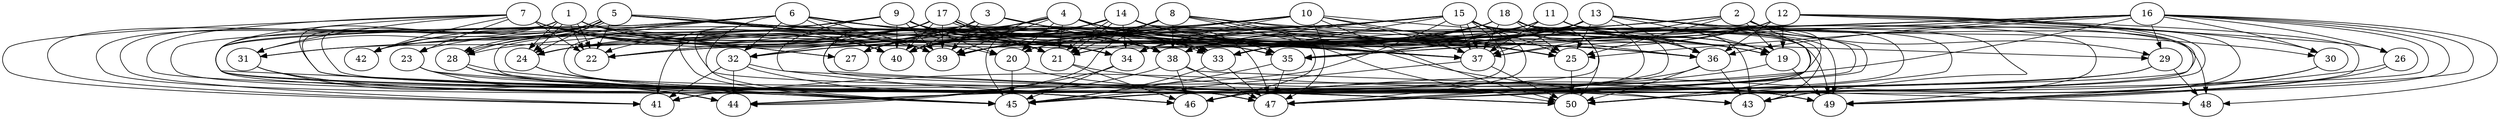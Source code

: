 // DAG automatically generated by daggen at Fri Aug  4 16:35:14 2017
// ./daggen --dot -n 50 --fat 0.8 --regular 0.8 --density 0.8 --jump 2 
digraph G {
  1 [size="29348", alpha="0.14"]
  1 -> 22 [size ="34"]
  1 -> 22 [size ="34"]
  1 -> 24 [size ="34"]
  1 -> 24 [size ="34"]
  1 -> 25 [size ="34"]
  1 -> 27 [size ="34"]
  1 -> 33 [size ="34"]
  1 -> 34 [size ="34"]
  1 -> 39 [size ="34"]
  1 -> 40 [size ="34"]
  1 -> 41 [size ="34"]
  1 -> 42 [size ="34"]
  1 -> 45 [size ="34"]
  1 -> 46 [size ="34"]
  1 -> 50 [size ="34"]
  2 [size="9854", alpha="0.02"]
  2 -> 19 [size ="411"]
  2 -> 25 [size ="411"]
  2 -> 29 [size ="411"]
  2 -> 33 [size ="411"]
  2 -> 37 [size ="411"]
  2 -> 38 [size ="411"]
  2 -> 39 [size ="411"]
  2 -> 41 [size ="411"]
  2 -> 43 [size ="411"]
  2 -> 45 [size ="411"]
  2 -> 50 [size ="411"]
  3 [size="782758", alpha="0.15"]
  3 -> 22 [size ="679"]
  3 -> 32 [size ="679"]
  3 -> 33 [size ="679"]
  3 -> 35 [size ="679"]
  3 -> 37 [size ="679"]
  3 -> 38 [size ="679"]
  3 -> 39 [size ="679"]
  3 -> 40 [size ="679"]
  3 -> 45 [size ="679"]
  3 -> 50 [size ="679"]
  4 [size="134218", alpha="0.16"]
  4 -> 19 [size ="210"]
  4 -> 20 [size ="210"]
  4 -> 21 [size ="210"]
  4 -> 27 [size ="210"]
  4 -> 28 [size ="210"]
  4 -> 33 [size ="210"]
  4 -> 35 [size ="210"]
  4 -> 36 [size ="210"]
  4 -> 37 [size ="210"]
  4 -> 38 [size ="210"]
  4 -> 39 [size ="210"]
  4 -> 40 [size ="210"]
  4 -> 45 [size ="210"]
  4 -> 47 [size ="210"]
  5 [size="368293", alpha="0.07"]
  5 -> 20 [size ="411"]
  5 -> 22 [size ="411"]
  5 -> 24 [size ="411"]
  5 -> 28 [size ="411"]
  5 -> 28 [size ="411"]
  5 -> 31 [size ="411"]
  5 -> 34 [size ="411"]
  5 -> 35 [size ="411"]
  5 -> 36 [size ="411"]
  5 -> 38 [size ="411"]
  5 -> 39 [size ="411"]
  5 -> 40 [size ="411"]
  5 -> 41 [size ="411"]
  5 -> 42 [size ="411"]
  5 -> 47 [size ="411"]
  5 -> 49 [size ="411"]
  6 [size="18708", alpha="0.05"]
  6 -> 21 [size ="537"]
  6 -> 28 [size ="537"]
  6 -> 32 [size ="537"]
  6 -> 33 [size ="537"]
  6 -> 35 [size ="537"]
  6 -> 36 [size ="537"]
  6 -> 38 [size ="537"]
  6 -> 39 [size ="537"]
  6 -> 40 [size ="537"]
  6 -> 44 [size ="537"]
  6 -> 45 [size ="537"]
  6 -> 46 [size ="537"]
  6 -> 47 [size ="537"]
  6 -> 49 [size ="537"]
  7 [size="782758", alpha="0.04"]
  7 -> 21 [size ="679"]
  7 -> 22 [size ="679"]
  7 -> 23 [size ="679"]
  7 -> 27 [size ="679"]
  7 -> 31 [size ="679"]
  7 -> 34 [size ="679"]
  7 -> 38 [size ="679"]
  7 -> 39 [size ="679"]
  7 -> 40 [size ="679"]
  7 -> 41 [size ="679"]
  7 -> 42 [size ="679"]
  7 -> 47 [size ="679"]
  7 -> 50 [size ="679"]
  8 [size="68719", alpha="0.12"]
  8 -> 19 [size ="134"]
  8 -> 21 [size ="134"]
  8 -> 27 [size ="134"]
  8 -> 37 [size ="134"]
  8 -> 38 [size ="134"]
  8 -> 39 [size ="134"]
  8 -> 40 [size ="134"]
  8 -> 43 [size ="134"]
  8 -> 44 [size ="134"]
  8 -> 46 [size ="134"]
  8 -> 50 [size ="134"]
  9 [size="549756", alpha="0.03"]
  9 -> 20 [size ="537"]
  9 -> 21 [size ="537"]
  9 -> 22 [size ="537"]
  9 -> 24 [size ="537"]
  9 -> 34 [size ="537"]
  9 -> 35 [size ="537"]
  9 -> 37 [size ="537"]
  9 -> 39 [size ="537"]
  9 -> 40 [size ="537"]
  9 -> 44 [size ="537"]
  9 -> 50 [size ="537"]
  10 [size="7183", alpha="0.10"]
  10 -> 19 [size ="210"]
  10 -> 20 [size ="210"]
  10 -> 25 [size ="210"]
  10 -> 34 [size ="210"]
  10 -> 37 [size ="210"]
  10 -> 39 [size ="210"]
  10 -> 40 [size ="210"]
  10 -> 42 [size ="210"]
  10 -> 47 [size ="210"]
  10 -> 50 [size ="210"]
  11 [size="6136", alpha="0.06"]
  11 -> 19 [size ="537"]
  11 -> 20 [size ="537"]
  11 -> 21 [size ="537"]
  11 -> 34 [size ="537"]
  11 -> 35 [size ="537"]
  11 -> 36 [size ="537"]
  11 -> 37 [size ="537"]
  11 -> 38 [size ="537"]
  11 -> 39 [size ="537"]
  11 -> 43 [size ="537"]
  11 -> 46 [size ="537"]
  11 -> 47 [size ="537"]
  11 -> 50 [size ="537"]
  12 [size="3209", alpha="0.08"]
  12 -> 19 [size ="302"]
  12 -> 24 [size ="302"]
  12 -> 26 [size ="302"]
  12 -> 30 [size ="302"]
  12 -> 34 [size ="302"]
  12 -> 35 [size ="302"]
  12 -> 36 [size ="302"]
  12 -> 37 [size ="302"]
  12 -> 40 [size ="302"]
  12 -> 46 [size ="302"]
  12 -> 49 [size ="302"]
  12 -> 50 [size ="302"]
  13 [size="1021", alpha="0.17"]
  13 -> 19 [size ="34"]
  13 -> 21 [size ="34"]
  13 -> 22 [size ="34"]
  13 -> 25 [size ="34"]
  13 -> 30 [size ="34"]
  13 -> 33 [size ="34"]
  13 -> 34 [size ="34"]
  13 -> 35 [size ="34"]
  13 -> 36 [size ="34"]
  13 -> 37 [size ="34"]
  13 -> 39 [size ="34"]
  13 -> 45 [size ="34"]
  13 -> 47 [size ="34"]
  13 -> 48 [size ="34"]
  13 -> 49 [size ="34"]
  14 [size="1011", alpha="0.07"]
  14 -> 21 [size ="75"]
  14 -> 21 [size ="75"]
  14 -> 24 [size ="75"]
  14 -> 25 [size ="75"]
  14 -> 29 [size ="75"]
  14 -> 32 [size ="75"]
  14 -> 34 [size ="75"]
  14 -> 35 [size ="75"]
  14 -> 36 [size ="75"]
  14 -> 37 [size ="75"]
  14 -> 39 [size ="75"]
  14 -> 40 [size ="75"]
  15 [size="68719", alpha="0.04"]
  15 -> 19 [size ="134"]
  15 -> 21 [size ="134"]
  15 -> 22 [size ="134"]
  15 -> 25 [size ="134"]
  15 -> 31 [size ="134"]
  15 -> 32 [size ="134"]
  15 -> 33 [size ="134"]
  15 -> 36 [size ="134"]
  15 -> 37 [size ="134"]
  15 -> 37 [size ="134"]
  15 -> 38 [size ="134"]
  15 -> 40 [size ="134"]
  15 -> 42 [size ="134"]
  15 -> 43 [size ="134"]
  15 -> 44 [size ="134"]
  15 -> 46 [size ="134"]
  15 -> 47 [size ="134"]
  15 -> 49 [size ="134"]
  15 -> 50 [size ="134"]
  16 [size="509904", alpha="0.01"]
  16 -> 25 [size ="839"]
  16 -> 26 [size ="839"]
  16 -> 29 [size ="839"]
  16 -> 30 [size ="839"]
  16 -> 33 [size ="839"]
  16 -> 34 [size ="839"]
  16 -> 35 [size ="839"]
  16 -> 36 [size ="839"]
  16 -> 38 [size ="839"]
  16 -> 41 [size ="839"]
  16 -> 47 [size ="839"]
  16 -> 48 [size ="839"]
  16 -> 49 [size ="839"]
  16 -> 50 [size ="839"]
  17 [size="170438", alpha="0.03"]
  17 -> 21 [size ="210"]
  17 -> 25 [size ="210"]
  17 -> 31 [size ="210"]
  17 -> 33 [size ="210"]
  17 -> 33 [size ="210"]
  17 -> 37 [size ="210"]
  17 -> 38 [size ="210"]
  17 -> 39 [size ="210"]
  17 -> 40 [size ="210"]
  17 -> 41 [size ="210"]
  17 -> 42 [size ="210"]
  17 -> 45 [size ="210"]
  17 -> 49 [size ="210"]
  18 [size="782758", alpha="0.00"]
  18 -> 19 [size ="679"]
  18 -> 22 [size ="679"]
  18 -> 23 [size ="679"]
  18 -> 24 [size ="679"]
  18 -> 25 [size ="679"]
  18 -> 27 [size ="679"]
  18 -> 33 [size ="679"]
  18 -> 36 [size ="679"]
  18 -> 37 [size ="679"]
  18 -> 38 [size ="679"]
  18 -> 40 [size ="679"]
  18 -> 43 [size ="679"]
  18 -> 45 [size ="679"]
  18 -> 46 [size ="679"]
  18 -> 47 [size ="679"]
  18 -> 49 [size ="679"]
  18 -> 50 [size ="679"]
  19 [size="5801", alpha="0.12"]
  19 -> 46 [size ="210"]
  19 -> 49 [size ="210"]
  20 [size="368293", alpha="0.06"]
  20 -> 45 [size ="411"]
  20 -> 49 [size ="411"]
  21 [size="148990", alpha="0.05"]
  21 -> 46 [size ="411"]
  21 -> 49 [size ="411"]
  22 [size="368293", alpha="0.04"]
  23 [size="11126", alpha="0.19"]
  23 -> 44 [size ="302"]
  23 -> 45 [size ="302"]
  23 -> 50 [size ="302"]
  24 [size="28941", alpha="0.16"]
  24 -> 45 [size ="75"]
  24 -> 46 [size ="75"]
  25 [size="8590", alpha="0.16"]
  25 -> 50 [size ="34"]
  26 [size="17256", alpha="0.11"]
  26 -> 46 [size ="302"]
  26 -> 49 [size ="302"]
  27 [size="231928", alpha="0.08"]
  28 [size="1815", alpha="0.03"]
  28 -> 45 [size ="34"]
  28 -> 46 [size ="34"]
  28 -> 49 [size ="34"]
  29 [size="782758", alpha="0.16"]
  29 -> 44 [size ="679"]
  29 -> 45 [size ="679"]
  29 -> 48 [size ="679"]
  30 [size="368293", alpha="0.13"]
  30 -> 49 [size ="411"]
  30 -> 50 [size ="411"]
  31 [size="52284", alpha="0.11"]
  31 -> 44 [size ="134"]
  31 -> 46 [size ="134"]
  31 -> 47 [size ="134"]
  32 [size="20305", alpha="0.08"]
  32 -> 41 [size ="34"]
  32 -> 43 [size ="34"]
  32 -> 44 [size ="34"]
  32 -> 47 [size ="34"]
  33 [size="134218", alpha="0.05"]
  33 -> 45 [size ="210"]
  33 -> 47 [size ="210"]
  34 [size="147025", alpha="0.18"]
  34 -> 44 [size ="134"]
  34 -> 45 [size ="134"]
  35 [size="8590", alpha="0.11"]
  35 -> 45 [size ="34"]
  35 -> 47 [size ="34"]
  36 [size="9194", alpha="0.14"]
  36 -> 43 [size ="411"]
  36 -> 47 [size ="411"]
  36 -> 50 [size ="411"]
  37 [size="1089797", alpha="0.07"]
  37 -> 45 [size ="839"]
  37 -> 50 [size ="839"]
  38 [size="10155", alpha="0.06"]
  38 -> 41 [size ="34"]
  38 -> 46 [size ="34"]
  38 -> 47 [size ="34"]
  38 -> 48 [size ="34"]
  39 [size="68719", alpha="0.09"]
  40 [size="4770", alpha="0.17"]
  41 [size="12531", alpha="0.11"]
  42 [size="926", alpha="0.01"]
  43 [size="23400", alpha="0.02"]
  44 [size="4024", alpha="0.19"]
  45 [size="10922", alpha="0.14"]
  46 [size="4090", alpha="0.19"]
  47 [size="1050534", alpha="0.16"]
  48 [size="134218", alpha="0.16"]
  49 [size="549756", alpha="0.07"]
  50 [size="452673", alpha="0.18"]
}
